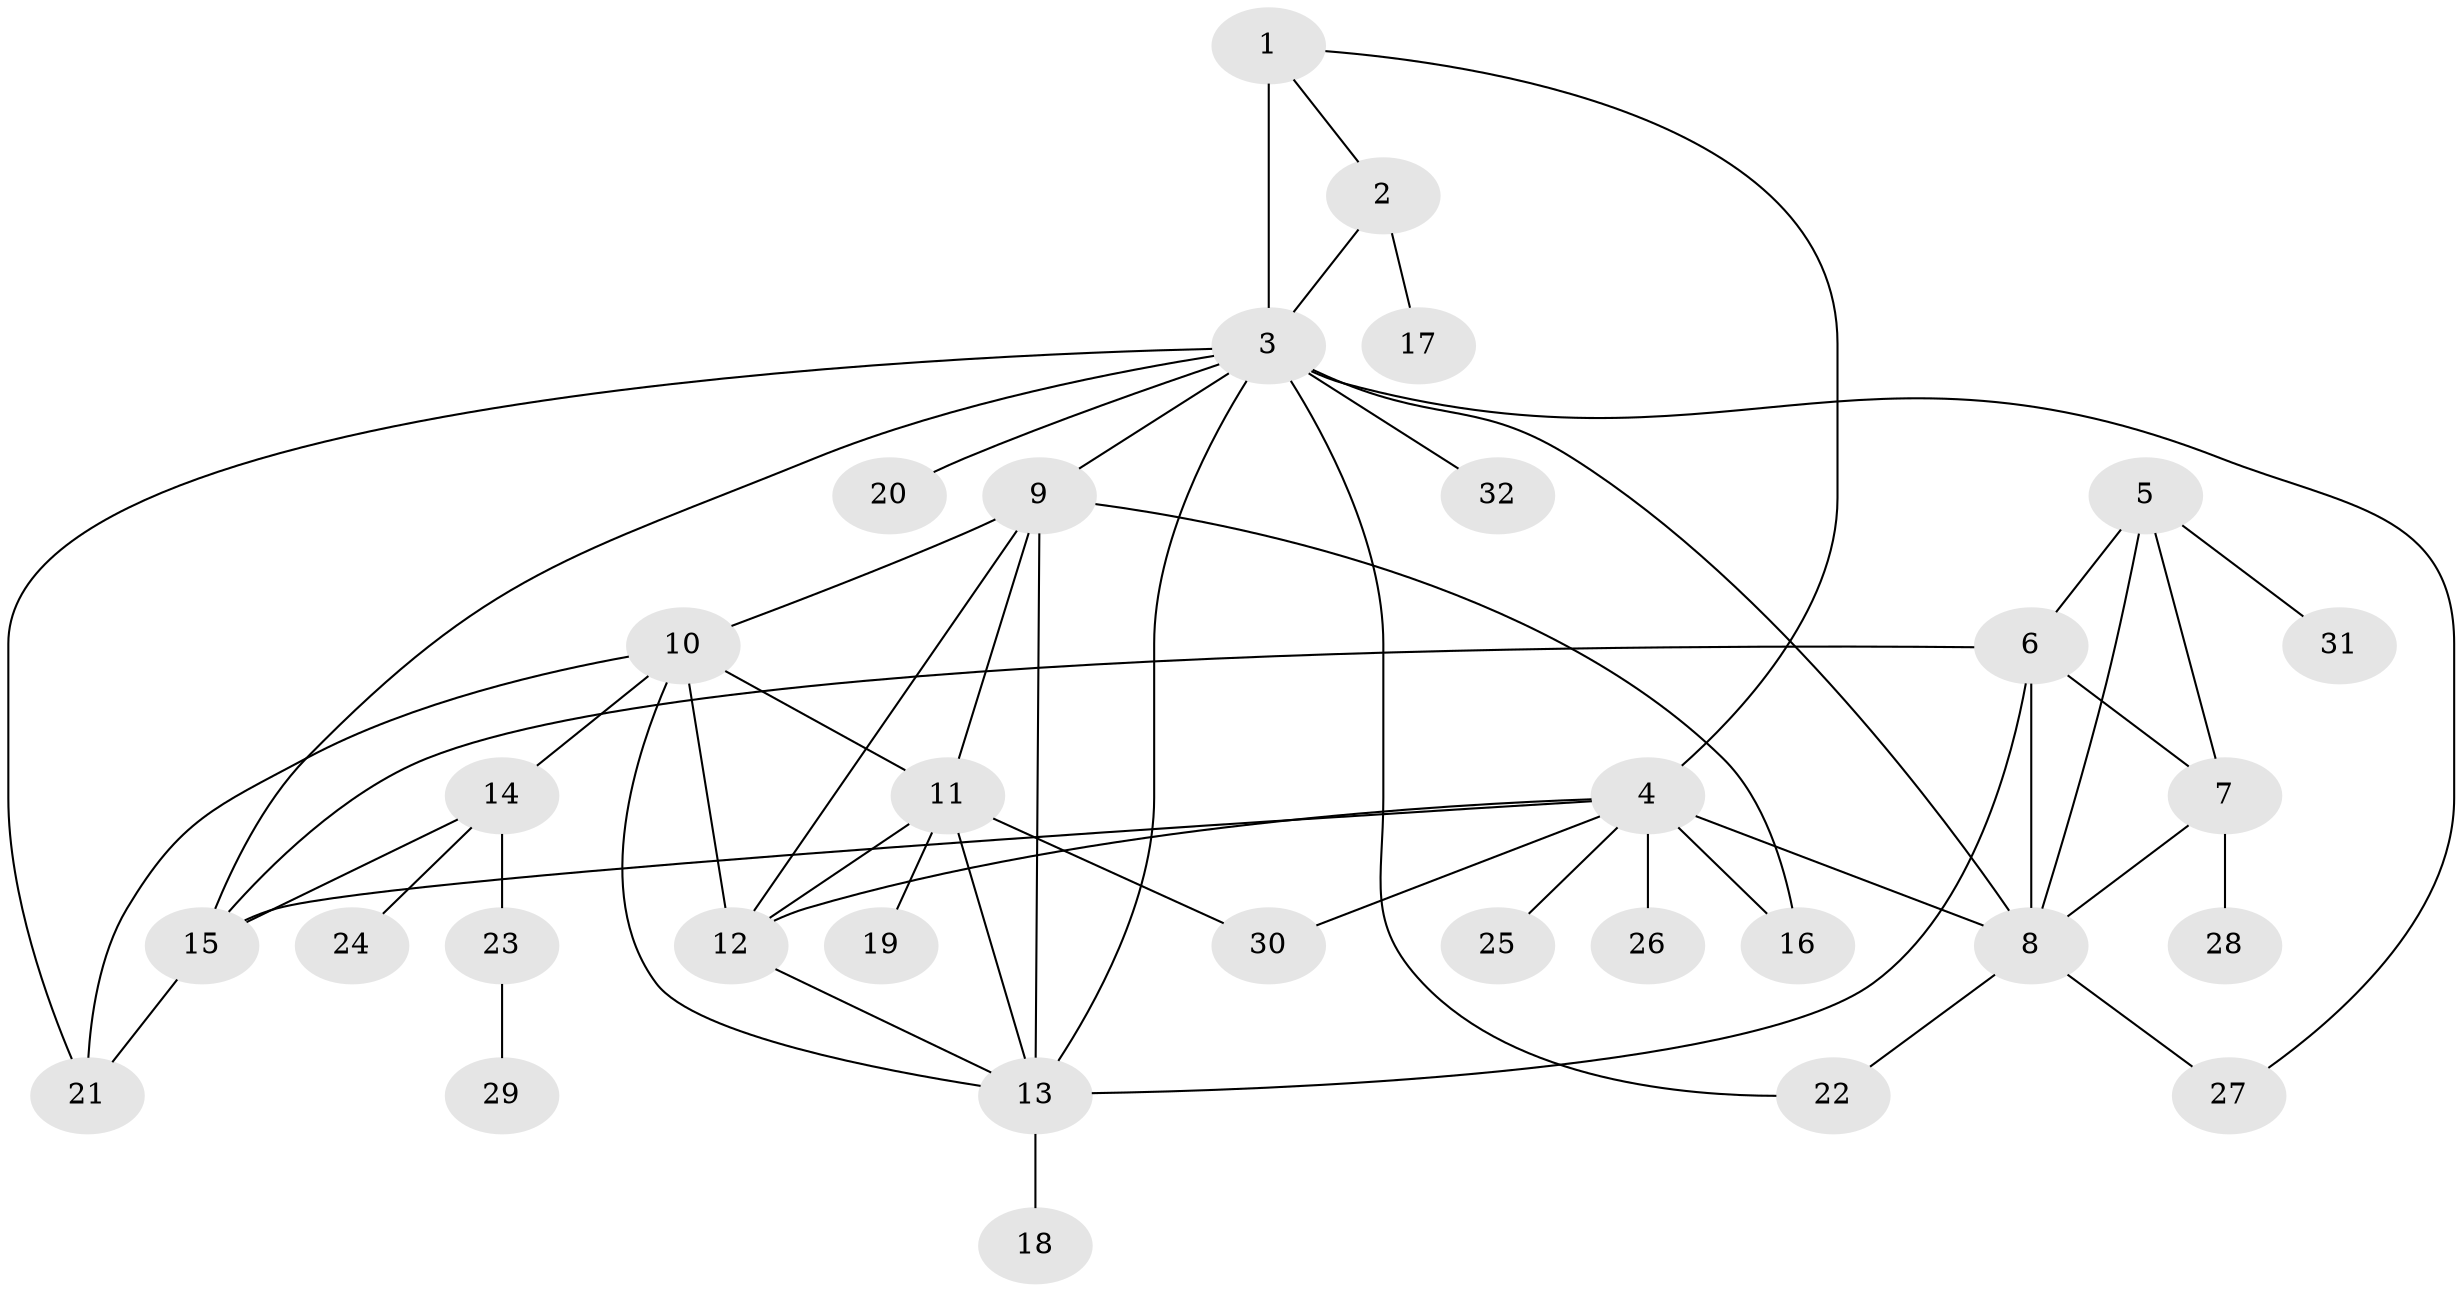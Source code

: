 // original degree distribution, {9: 0.009523809523809525, 6: 0.05714285714285714, 8: 0.047619047619047616, 5: 0.009523809523809525, 7: 0.05714285714285714, 12: 0.01904761904761905, 10: 0.01904761904761905, 11: 0.009523809523809525, 4: 0.009523809523809525, 1: 0.5714285714285714, 2: 0.14285714285714285, 3: 0.047619047619047616}
// Generated by graph-tools (version 1.1) at 2025/52/03/04/25 22:52:09]
// undirected, 32 vertices, 54 edges
graph export_dot {
  node [color=gray90,style=filled];
  1;
  2;
  3;
  4;
  5;
  6;
  7;
  8;
  9;
  10;
  11;
  12;
  13;
  14;
  15;
  16;
  17;
  18;
  19;
  20;
  21;
  22;
  23;
  24;
  25;
  26;
  27;
  28;
  29;
  30;
  31;
  32;
  1 -- 2 [weight=1.0];
  1 -- 3 [weight=6.0];
  1 -- 4 [weight=1.0];
  2 -- 3 [weight=3.0];
  2 -- 17 [weight=1.0];
  3 -- 8 [weight=1.0];
  3 -- 9 [weight=1.0];
  3 -- 13 [weight=1.0];
  3 -- 15 [weight=1.0];
  3 -- 20 [weight=1.0];
  3 -- 21 [weight=1.0];
  3 -- 22 [weight=1.0];
  3 -- 27 [weight=1.0];
  3 -- 32 [weight=1.0];
  4 -- 8 [weight=1.0];
  4 -- 12 [weight=1.0];
  4 -- 15 [weight=2.0];
  4 -- 16 [weight=6.0];
  4 -- 25 [weight=1.0];
  4 -- 26 [weight=1.0];
  4 -- 30 [weight=1.0];
  5 -- 6 [weight=2.0];
  5 -- 7 [weight=1.0];
  5 -- 8 [weight=1.0];
  5 -- 31 [weight=1.0];
  6 -- 7 [weight=2.0];
  6 -- 8 [weight=2.0];
  6 -- 13 [weight=1.0];
  6 -- 15 [weight=1.0];
  7 -- 8 [weight=1.0];
  7 -- 28 [weight=1.0];
  8 -- 22 [weight=1.0];
  8 -- 27 [weight=1.0];
  9 -- 10 [weight=1.0];
  9 -- 11 [weight=1.0];
  9 -- 12 [weight=1.0];
  9 -- 13 [weight=1.0];
  9 -- 16 [weight=1.0];
  10 -- 11 [weight=1.0];
  10 -- 12 [weight=1.0];
  10 -- 13 [weight=1.0];
  10 -- 14 [weight=1.0];
  10 -- 21 [weight=1.0];
  11 -- 12 [weight=1.0];
  11 -- 13 [weight=1.0];
  11 -- 19 [weight=1.0];
  11 -- 30 [weight=1.0];
  12 -- 13 [weight=1.0];
  13 -- 18 [weight=1.0];
  14 -- 15 [weight=4.0];
  14 -- 23 [weight=5.0];
  14 -- 24 [weight=1.0];
  15 -- 21 [weight=1.0];
  23 -- 29 [weight=1.0];
}
